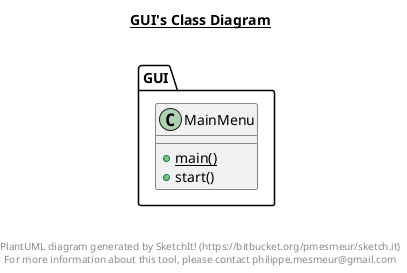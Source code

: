 @startuml

title __GUI's Class Diagram__\n

  namespace GUI {
    class GUI.MainMenu {
        {static} + main()
        + start()
    }
  }
  



right footer


PlantUML diagram generated by SketchIt! (https://bitbucket.org/pmesmeur/sketch.it)
For more information about this tool, please contact philippe.mesmeur@gmail.com
endfooter

@enduml
